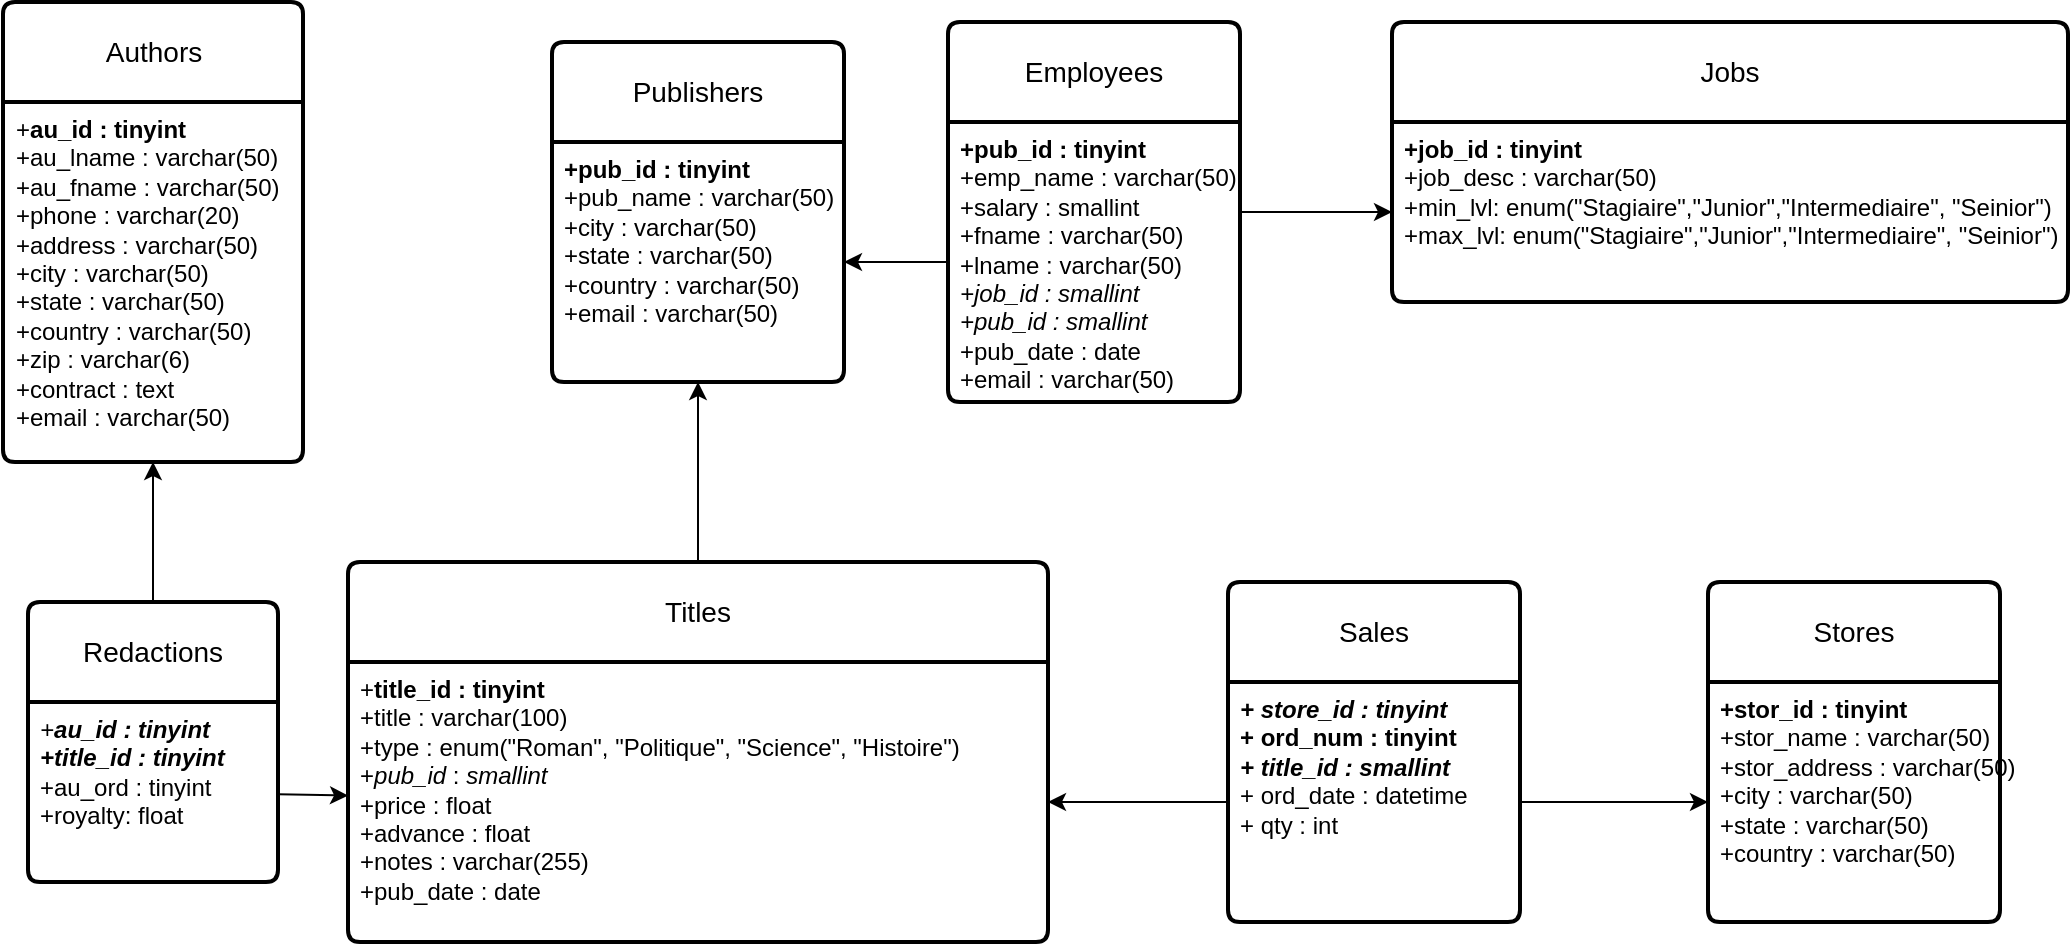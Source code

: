 <mxfile version="23.1.4" type="github">
  <diagram name="Page-1" id="T1X4wUf9DNBOmd7Nss8m">
    <mxGraphModel dx="1050" dy="652" grid="1" gridSize="10" guides="1" tooltips="1" connect="1" arrows="1" fold="1" page="1" pageScale="1" pageWidth="827" pageHeight="1169" math="0" shadow="0">
      <root>
        <mxCell id="0" />
        <mxCell id="1" parent="0" />
        <mxCell id="udIrxGwYCqYHJx6B49rz-1" value="Authors" style="swimlane;childLayout=stackLayout;horizontal=1;startSize=50;horizontalStack=0;rounded=1;fontSize=14;fontStyle=0;strokeWidth=2;resizeParent=0;resizeLast=1;shadow=0;dashed=0;align=center;arcSize=4;whiteSpace=wrap;html=1;" vertex="1" parent="1">
          <mxGeometry x="7.5" y="60" width="150" height="230" as="geometry" />
        </mxCell>
        <mxCell id="udIrxGwYCqYHJx6B49rz-2" value="+&lt;b&gt;au_id : tinyint&lt;/b&gt;&lt;br&gt;+au_lname : varchar(50)&lt;br&gt;+au_fname : varchar(50)&lt;br&gt;+phone : varchar(20)&lt;br style=&quot;border-color: var(--border-color);&quot;&gt;+address : varchar(50)&lt;br style=&quot;border-color: var(--border-color);&quot;&gt;+city : varchar(50)&lt;br&gt;+&lt;span style=&quot;border-color: var(--border-color);&quot;&gt;state&amp;nbsp;&lt;/span&gt;: varchar(50)&lt;br&gt;+country : varchar(50)&lt;br style=&quot;border-color: var(--border-color);&quot;&gt;+zip : varchar(6)&lt;br style=&quot;border-color: var(--border-color);&quot;&gt;+contract : text&amp;nbsp;&lt;br&gt;+email : varchar(50)" style="align=left;strokeColor=none;fillColor=none;spacingLeft=4;fontSize=12;verticalAlign=top;resizable=0;rotatable=0;part=1;html=1;" vertex="1" parent="udIrxGwYCqYHJx6B49rz-1">
          <mxGeometry y="50" width="150" height="180" as="geometry" />
        </mxCell>
        <mxCell id="udIrxGwYCqYHJx6B49rz-15" style="rounded=0;orthogonalLoop=1;jettySize=auto;html=1;" edge="1" parent="1" source="udIrxGwYCqYHJx6B49rz-3" target="udIrxGwYCqYHJx6B49rz-2">
          <mxGeometry relative="1" as="geometry" />
        </mxCell>
        <mxCell id="udIrxGwYCqYHJx6B49rz-3" value="Redactions" style="swimlane;childLayout=stackLayout;horizontal=1;startSize=50;horizontalStack=0;rounded=1;fontSize=14;fontStyle=0;strokeWidth=2;resizeParent=0;resizeLast=1;shadow=0;dashed=0;align=center;arcSize=4;whiteSpace=wrap;html=1;" vertex="1" parent="1">
          <mxGeometry x="20" y="360" width="125" height="140" as="geometry" />
        </mxCell>
        <mxCell id="udIrxGwYCqYHJx6B49rz-4" value="&lt;i&gt;+&lt;b&gt;au_id : tinyint&lt;/b&gt;&lt;br&gt;&lt;/i&gt;&lt;b&gt;&lt;i&gt;+title_id :&amp;nbsp;&lt;span style=&quot;border-color: var(--border-color);&quot;&gt;tinyint&lt;/span&gt;&lt;br&gt;&lt;/i&gt;&lt;/b&gt;+au_ord : tinyint&lt;br&gt;+royalty: float" style="align=left;strokeColor=none;fillColor=none;spacingLeft=4;fontSize=12;verticalAlign=top;resizable=0;rotatable=0;part=1;html=1;" vertex="1" parent="udIrxGwYCqYHJx6B49rz-3">
          <mxGeometry y="50" width="125" height="90" as="geometry" />
        </mxCell>
        <mxCell id="udIrxGwYCqYHJx6B49rz-17" style="rounded=0;orthogonalLoop=1;jettySize=auto;html=1;" edge="1" parent="1" source="udIrxGwYCqYHJx6B49rz-9" target="udIrxGwYCqYHJx6B49rz-13">
          <mxGeometry relative="1" as="geometry" />
        </mxCell>
        <mxCell id="udIrxGwYCqYHJx6B49rz-9" value="Titles" style="swimlane;childLayout=stackLayout;horizontal=1;startSize=50;horizontalStack=0;rounded=1;fontSize=14;fontStyle=0;strokeWidth=2;resizeParent=0;resizeLast=1;shadow=0;dashed=0;align=center;arcSize=4;whiteSpace=wrap;html=1;" vertex="1" parent="1">
          <mxGeometry x="180" y="340" width="350" height="190" as="geometry" />
        </mxCell>
        <mxCell id="udIrxGwYCqYHJx6B49rz-10" value="+&lt;b&gt;title_id : tinyint&lt;/b&gt;&lt;br&gt;+title : varchar(100)&lt;br&gt;+type : enum(&quot;Roman&quot;, &quot;Politique&quot;, &quot;Science&quot;, &quot;Histoire&quot;)&lt;br&gt;+&lt;i&gt;pub_id&lt;/i&gt; : &lt;i&gt;smallint&lt;/i&gt;&lt;br style=&quot;border-color: var(--border-color);&quot;&gt;+price : float&lt;br style=&quot;border-color: var(--border-color);&quot;&gt;+advance : float&lt;br&gt;+notes : varchar(255)&lt;br style=&quot;border-color: var(--border-color);&quot;&gt;+pub_date : date" style="align=left;strokeColor=none;fillColor=none;spacingLeft=4;fontSize=12;verticalAlign=top;resizable=0;rotatable=0;part=1;html=1;" vertex="1" parent="udIrxGwYCqYHJx6B49rz-9">
          <mxGeometry y="50" width="350" height="140" as="geometry" />
        </mxCell>
        <mxCell id="udIrxGwYCqYHJx6B49rz-12" value="Publishers" style="swimlane;childLayout=stackLayout;horizontal=1;startSize=50;horizontalStack=0;rounded=1;fontSize=14;fontStyle=0;strokeWidth=2;resizeParent=0;resizeLast=1;shadow=0;dashed=0;align=center;arcSize=4;whiteSpace=wrap;html=1;" vertex="1" parent="1">
          <mxGeometry x="282" y="80" width="146" height="170" as="geometry" />
        </mxCell>
        <mxCell id="udIrxGwYCqYHJx6B49rz-13" value="&lt;b&gt;+pub_id : tinyint&lt;br&gt;&lt;/b&gt;+pub_name : varchar(50)&lt;br&gt;+city : varchar(50)&lt;br&gt;+&lt;span style=&quot;border-color: var(--border-color);&quot;&gt;state&amp;nbsp;&lt;/span&gt;: varchar(50)&lt;br&gt;+country : varchar(50)&lt;br&gt;+email : varchar(50)" style="align=left;strokeColor=none;fillColor=none;spacingLeft=4;fontSize=12;verticalAlign=top;resizable=0;rotatable=0;part=1;html=1;" vertex="1" parent="udIrxGwYCqYHJx6B49rz-12">
          <mxGeometry y="50" width="146" height="120" as="geometry" />
        </mxCell>
        <mxCell id="udIrxGwYCqYHJx6B49rz-16" style="rounded=0;orthogonalLoop=1;jettySize=auto;html=1;" edge="1" parent="1" source="udIrxGwYCqYHJx6B49rz-4" target="udIrxGwYCqYHJx6B49rz-10">
          <mxGeometry relative="1" as="geometry" />
        </mxCell>
        <mxCell id="udIrxGwYCqYHJx6B49rz-23" style="rounded=0;orthogonalLoop=1;jettySize=auto;html=1;" edge="1" parent="1" source="udIrxGwYCqYHJx6B49rz-18" target="udIrxGwYCqYHJx6B49rz-22">
          <mxGeometry relative="1" as="geometry" />
        </mxCell>
        <mxCell id="udIrxGwYCqYHJx6B49rz-18" value="Employees" style="swimlane;childLayout=stackLayout;horizontal=1;startSize=50;horizontalStack=0;rounded=1;fontSize=14;fontStyle=0;strokeWidth=2;resizeParent=0;resizeLast=1;shadow=0;dashed=0;align=center;arcSize=4;whiteSpace=wrap;html=1;" vertex="1" parent="1">
          <mxGeometry x="480" y="70" width="146" height="190" as="geometry" />
        </mxCell>
        <mxCell id="udIrxGwYCqYHJx6B49rz-19" value="&lt;b&gt;+pub_id : tinyint&lt;br&gt;&lt;/b&gt;+emp_name : varchar(50)&lt;br&gt;+salary : smallint&lt;br&gt;+fname : varchar(50)&lt;br style=&quot;border-color: var(--border-color);&quot;&gt;+lname : varchar(50)&lt;br&gt;&lt;i&gt;+&lt;span style=&quot;border-color: var(--border-color);&quot;&gt;job_id&amp;nbsp;&lt;/span&gt;: smallint&lt;br&gt;+pub_id&amp;nbsp;: smallint&lt;br&gt;&lt;/i&gt;+pub_date : date&lt;br&gt;+email : varchar(50)" style="align=left;strokeColor=none;fillColor=none;spacingLeft=4;fontSize=12;verticalAlign=top;resizable=0;rotatable=0;part=1;html=1;" vertex="1" parent="udIrxGwYCqYHJx6B49rz-18">
          <mxGeometry y="50" width="146" height="140" as="geometry" />
        </mxCell>
        <mxCell id="udIrxGwYCqYHJx6B49rz-20" style="rounded=0;orthogonalLoop=1;jettySize=auto;html=1;" edge="1" parent="1" source="udIrxGwYCqYHJx6B49rz-19" target="udIrxGwYCqYHJx6B49rz-13">
          <mxGeometry relative="1" as="geometry" />
        </mxCell>
        <mxCell id="udIrxGwYCqYHJx6B49rz-21" value="Jobs" style="swimlane;childLayout=stackLayout;horizontal=1;startSize=50;horizontalStack=0;rounded=1;fontSize=14;fontStyle=0;strokeWidth=2;resizeParent=0;resizeLast=1;shadow=0;dashed=0;align=center;arcSize=4;whiteSpace=wrap;html=1;" vertex="1" parent="1">
          <mxGeometry x="702" y="70" width="338" height="140" as="geometry" />
        </mxCell>
        <mxCell id="udIrxGwYCqYHJx6B49rz-22" value="&lt;b style=&quot;&quot;&gt;+job_id : tinyint&lt;br&gt;&lt;/b&gt;+job_desc : varchar(50)&lt;br&gt;+min_lvl: enum(&quot;Stagiaire&quot;,&quot;Junior&quot;,&quot;Intermediaire&quot;, &quot;Seinior&quot;)&lt;br&gt;+max_lvl: enum(&quot;Stagiaire&quot;,&quot;Junior&quot;,&quot;Intermediaire&quot;, &quot;Seinior&quot;)" style="align=left;strokeColor=none;fillColor=none;spacingLeft=4;fontSize=12;verticalAlign=top;resizable=0;rotatable=0;part=1;html=1;" vertex="1" parent="udIrxGwYCqYHJx6B49rz-21">
          <mxGeometry y="50" width="338" height="90" as="geometry" />
        </mxCell>
        <mxCell id="udIrxGwYCqYHJx6B49rz-24" value="Sales" style="swimlane;childLayout=stackLayout;horizontal=1;startSize=50;horizontalStack=0;rounded=1;fontSize=14;fontStyle=0;strokeWidth=2;resizeParent=0;resizeLast=1;shadow=0;dashed=0;align=center;arcSize=4;whiteSpace=wrap;html=1;" vertex="1" parent="1">
          <mxGeometry x="620" y="350" width="146" height="170" as="geometry" />
        </mxCell>
        <mxCell id="udIrxGwYCqYHJx6B49rz-25" value="&lt;b&gt;&lt;i&gt;+ store_id : tinyint&lt;br&gt;&lt;/i&gt;&lt;/b&gt;&lt;b style=&quot;border-color: var(--border-color);&quot;&gt;+ ord_num : tinyint&lt;br style=&quot;border-color: var(--border-color);&quot;&gt;&lt;/b&gt;&lt;b&gt;&lt;i&gt;+ title_id : smallint&lt;br&gt;&lt;/i&gt;&lt;/b&gt;+ ord_date : datetime&lt;br&gt;+ qty : int" style="align=left;strokeColor=none;fillColor=none;spacingLeft=4;fontSize=12;verticalAlign=top;resizable=0;rotatable=0;part=1;html=1;" vertex="1" parent="udIrxGwYCqYHJx6B49rz-24">
          <mxGeometry y="50" width="146" height="120" as="geometry" />
        </mxCell>
        <mxCell id="udIrxGwYCqYHJx6B49rz-26" style="rounded=0;orthogonalLoop=1;jettySize=auto;html=1;" edge="1" parent="1" source="udIrxGwYCqYHJx6B49rz-25" target="udIrxGwYCqYHJx6B49rz-10">
          <mxGeometry relative="1" as="geometry" />
        </mxCell>
        <mxCell id="udIrxGwYCqYHJx6B49rz-27" value="Stores" style="swimlane;childLayout=stackLayout;horizontal=1;startSize=50;horizontalStack=0;rounded=1;fontSize=14;fontStyle=0;strokeWidth=2;resizeParent=0;resizeLast=1;shadow=0;dashed=0;align=center;arcSize=4;whiteSpace=wrap;html=1;" vertex="1" parent="1">
          <mxGeometry x="860" y="350" width="146" height="170" as="geometry" />
        </mxCell>
        <mxCell id="udIrxGwYCqYHJx6B49rz-28" value="&lt;b&gt;+stor_id : tinyint&lt;br&gt;&lt;/b&gt;+stor_name : varchar(50)&lt;br&gt;+stor_address : varchar(50)&lt;br style=&quot;border-color: var(--border-color);&quot;&gt;+city : varchar(50)&lt;br&gt;+&lt;span style=&quot;border-color: var(--border-color);&quot;&gt;state&amp;nbsp;&lt;/span&gt;: varchar(50)&lt;br&gt;+country : varchar(50)" style="align=left;strokeColor=none;fillColor=none;spacingLeft=4;fontSize=12;verticalAlign=top;resizable=0;rotatable=0;part=1;html=1;" vertex="1" parent="udIrxGwYCqYHJx6B49rz-27">
          <mxGeometry y="50" width="146" height="120" as="geometry" />
        </mxCell>
        <mxCell id="udIrxGwYCqYHJx6B49rz-29" style="rounded=0;orthogonalLoop=1;jettySize=auto;html=1;" edge="1" parent="1" source="udIrxGwYCqYHJx6B49rz-25" target="udIrxGwYCqYHJx6B49rz-28">
          <mxGeometry relative="1" as="geometry" />
        </mxCell>
      </root>
    </mxGraphModel>
  </diagram>
</mxfile>
